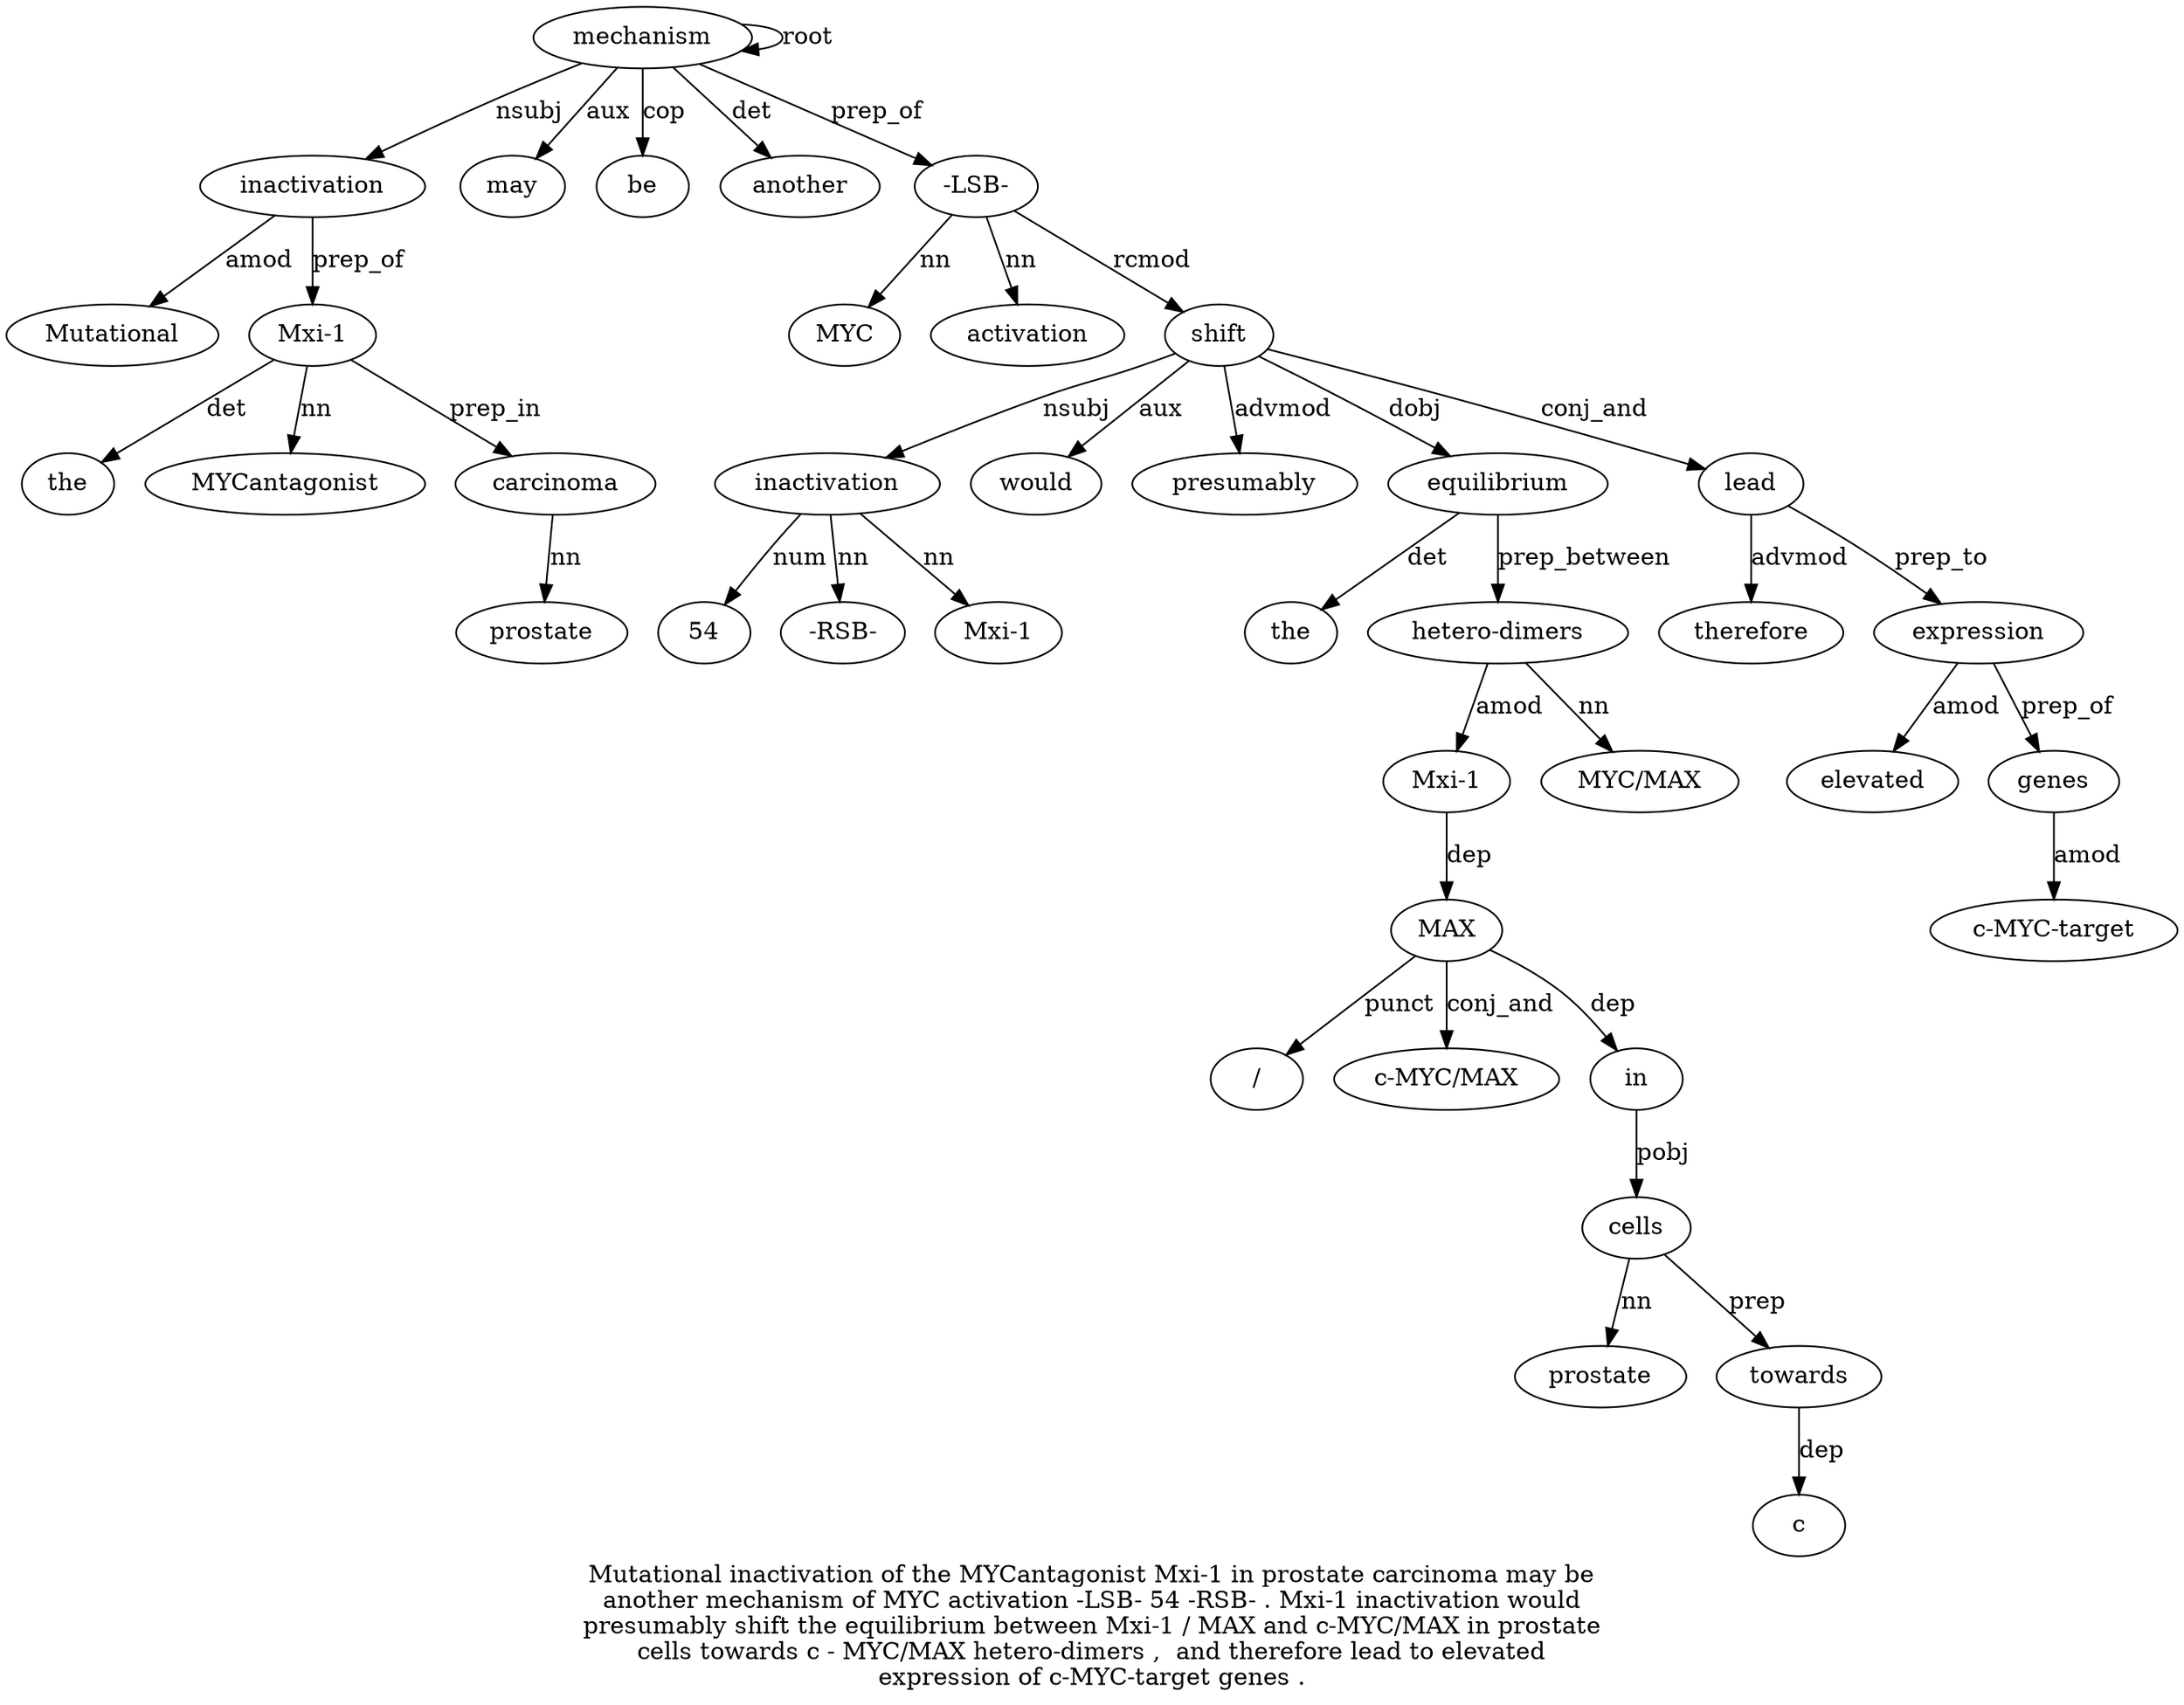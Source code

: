 digraph "Mutational inactivation of the MYCantagonist Mxi-1 in prostate carcinoma may be another mechanism of MYC activation -LSB- 54 -RSB- . Mxi-1 inactivation would presumably shift the equilibrium between Mxi-1 / MAX and c-MYC/MAX in prostate cells towards c - MYC/MAX hetero-dimers ,  and therefore lead to elevated expression of c-MYC-target genes ." {
label="Mutational inactivation of the MYCantagonist Mxi-1 in prostate carcinoma may be
another mechanism of MYC activation -LSB- 54 -RSB- . Mxi-1 inactivation would
presumably shift the equilibrium between Mxi-1 / MAX and c-MYC/MAX in prostate
cells towards c - MYC/MAX hetero-dimers ,  and therefore lead to elevated
expression of c-MYC-target genes .";
inactivation2 [style=filled, fillcolor=white, label=inactivation];
Mutational1 [style=filled, fillcolor=white, label=Mutational];
inactivation2 -> Mutational1  [label=amod];
mechanism13 [style=filled, fillcolor=white, label=mechanism];
mechanism13 -> inactivation2  [label=nsubj];
"Mxi-16" [style=filled, fillcolor=white, label="Mxi-1"];
the4 [style=filled, fillcolor=white, label=the];
"Mxi-16" -> the4  [label=det];
MYCantagonist5 [style=filled, fillcolor=white, label=MYCantagonist];
"Mxi-16" -> MYCantagonist5  [label=nn];
inactivation2 -> "Mxi-16"  [label=prep_of];
carcinoma9 [style=filled, fillcolor=white, label=carcinoma];
prostate8 [style=filled, fillcolor=white, label=prostate];
carcinoma9 -> prostate8  [label=nn];
"Mxi-16" -> carcinoma9  [label=prep_in];
may10 [style=filled, fillcolor=white, label=may];
mechanism13 -> may10  [label=aux];
be11 [style=filled, fillcolor=white, label=be];
mechanism13 -> be11  [label=cop];
another12 [style=filled, fillcolor=white, label=another];
mechanism13 -> another12  [label=det];
mechanism13 -> mechanism13  [label=root];
"-LSB-17" [style=filled, fillcolor=white, label="-LSB-"];
MYC15 [style=filled, fillcolor=white, label=MYC];
"-LSB-17" -> MYC15  [label=nn];
activation16 [style=filled, fillcolor=white, label=activation];
"-LSB-17" -> activation16  [label=nn];
mechanism13 -> "-LSB-17"  [label=prep_of];
inactivation22 [style=filled, fillcolor=white, label=inactivation];
5418 [style=filled, fillcolor=white, label=54];
inactivation22 -> 5418  [label=num];
"-RSB-19" [style=filled, fillcolor=white, label="-RSB-"];
inactivation22 -> "-RSB-19"  [label=nn];
"Mxi-12" [style=filled, fillcolor=white, label="Mxi-1"];
inactivation22 -> "Mxi-12"  [label=nn];
shift25 [style=filled, fillcolor=white, label=shift];
shift25 -> inactivation22  [label=nsubj];
would23 [style=filled, fillcolor=white, label=would];
shift25 -> would23  [label=aux];
presumably24 [style=filled, fillcolor=white, label=presumably];
shift25 -> presumably24  [label=advmod];
"-LSB-17" -> shift25  [label=rcmod];
equilibrium27 [style=filled, fillcolor=white, label=equilibrium];
the26 [style=filled, fillcolor=white, label=the];
equilibrium27 -> the26  [label=det];
shift25 -> equilibrium27  [label=dobj];
"hetero-dimers41" [style=filled, fillcolor=white, label="hetero-dimers"];
"Mxi-129" [style=filled, fillcolor=white, label="Mxi-1"];
"hetero-dimers41" -> "Mxi-129"  [label=amod];
MAX31 [style=filled, fillcolor=white, label=MAX];
"/30" [style=filled, fillcolor=white, label="/"];
MAX31 -> "/30"  [label=punct];
"Mxi-129" -> MAX31  [label=dep];
"c-MYC/MAX33" [style=filled, fillcolor=white, label="c-MYC/MAX"];
MAX31 -> "c-MYC/MAX33"  [label=conj_and];
in34 [style=filled, fillcolor=white, label=in];
MAX31 -> in34  [label=dep];
cells36 [style=filled, fillcolor=white, label=cells];
prostate35 [style=filled, fillcolor=white, label=prostate];
cells36 -> prostate35  [label=nn];
in34 -> cells36  [label=pobj];
towards37 [style=filled, fillcolor=white, label=towards];
cells36 -> towards37  [label=prep];
c38 [style=filled, fillcolor=white, label=c];
towards37 -> c38  [label=dep];
"MYC/MAX40" [style=filled, fillcolor=white, label="MYC/MAX"];
"hetero-dimers41" -> "MYC/MAX40"  [label=nn];
equilibrium27 -> "hetero-dimers41"  [label=prep_between];
lead45 [style=filled, fillcolor=white, label=lead];
therefore44 [style=filled, fillcolor=white, label=therefore];
lead45 -> therefore44  [label=advmod];
shift25 -> lead45  [label=conj_and];
expression48 [style=filled, fillcolor=white, label=expression];
elevated47 [style=filled, fillcolor=white, label=elevated];
expression48 -> elevated47  [label=amod];
lead45 -> expression48  [label=prep_to];
genes51 [style=filled, fillcolor=white, label=genes];
"c-MYC-target50" [style=filled, fillcolor=white, label="c-MYC-target"];
genes51 -> "c-MYC-target50"  [label=amod];
expression48 -> genes51  [label=prep_of];
}
